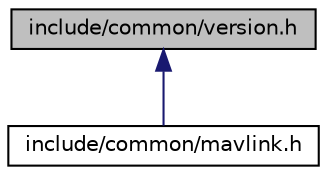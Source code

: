 digraph "include/common/version.h"
{
  edge [fontname="Helvetica",fontsize="10",labelfontname="Helvetica",labelfontsize="10"];
  node [fontname="Helvetica",fontsize="10",shape=record];
  Node1 [label="include/common/version.h",height=0.2,width=0.4,color="black", fillcolor="grey75", style="filled", fontcolor="black"];
  Node1 -> Node2 [dir="back",color="midnightblue",fontsize="10",style="solid"];
  Node2 [label="include/common/mavlink.h",height=0.2,width=0.4,color="black", fillcolor="white", style="filled",URL="$mavlink_8h.html",tooltip="MAVLink comm protocol built from common.xml. "];
}

